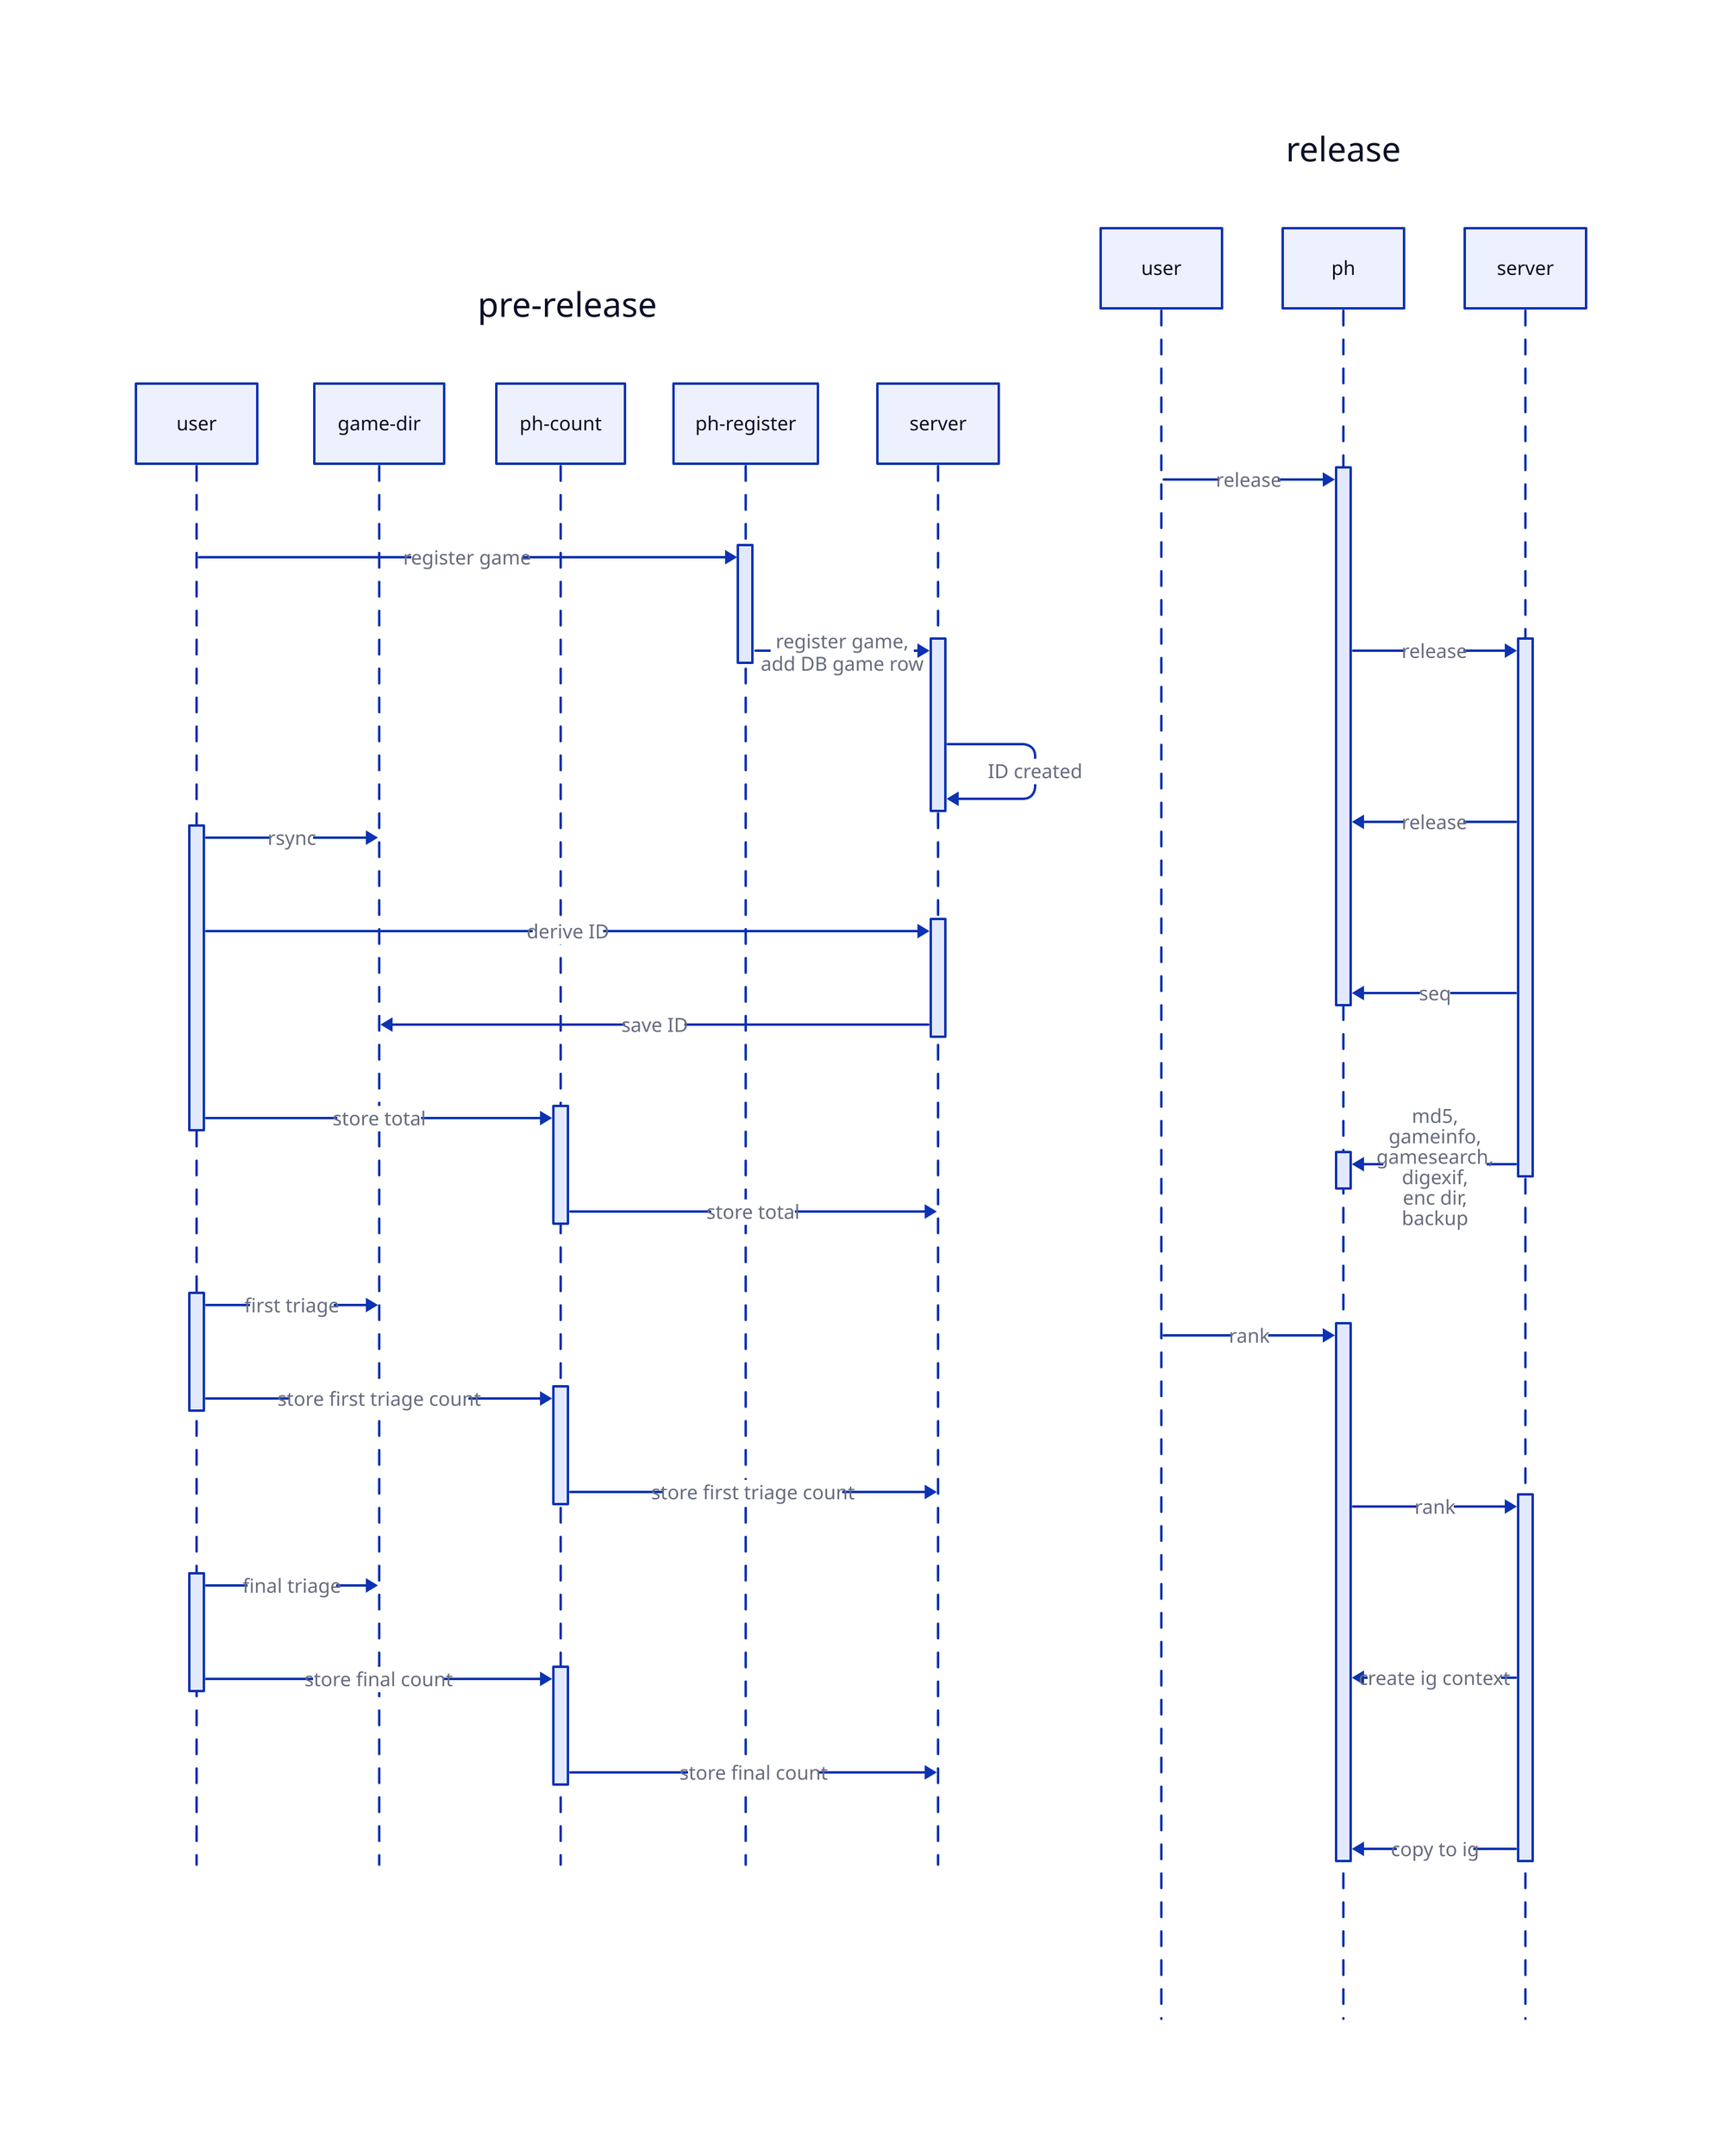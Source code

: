 preRelease: pre-release {
  shape: sequence_diagram

  user
  gameDir: game-dir
  phCount: ph-count
  phRegister: ph-register

  user -> phRegister.1: "register game"
  phRegister.1 -> server.1: register game,\nadd DB game row
  server.1 -> server.1: ID created

  user.1 -> gameDir: rsync
  user.1 -> server.2: derive ID
  server.2 -> gameDir: save ID
  user.1 -> phCount.1 -> server: store total

  user.2 -> gameDir: first triage
  user.2 -> phCount.2 -> server: store first triage count

  user.3 -> gameDir: final triage
  user.3 -> phCount.3 -> server: store final count
}

release: {
  shape: sequence_diagram

  user -> ph.1 -> server.1: release
  server.1 -> ph.1: release
  server.1 -> ph.1: seq
  server.1 -> ph.2: md5,\ngameinfo,\ngamesearch,\ndigexif,\nenc dir,\nbackup

  user -> ph.4 -> server.2: rank
  server.2 -> ph.4: create ig context
  server.2 -> ph.4: copy to ig
}
